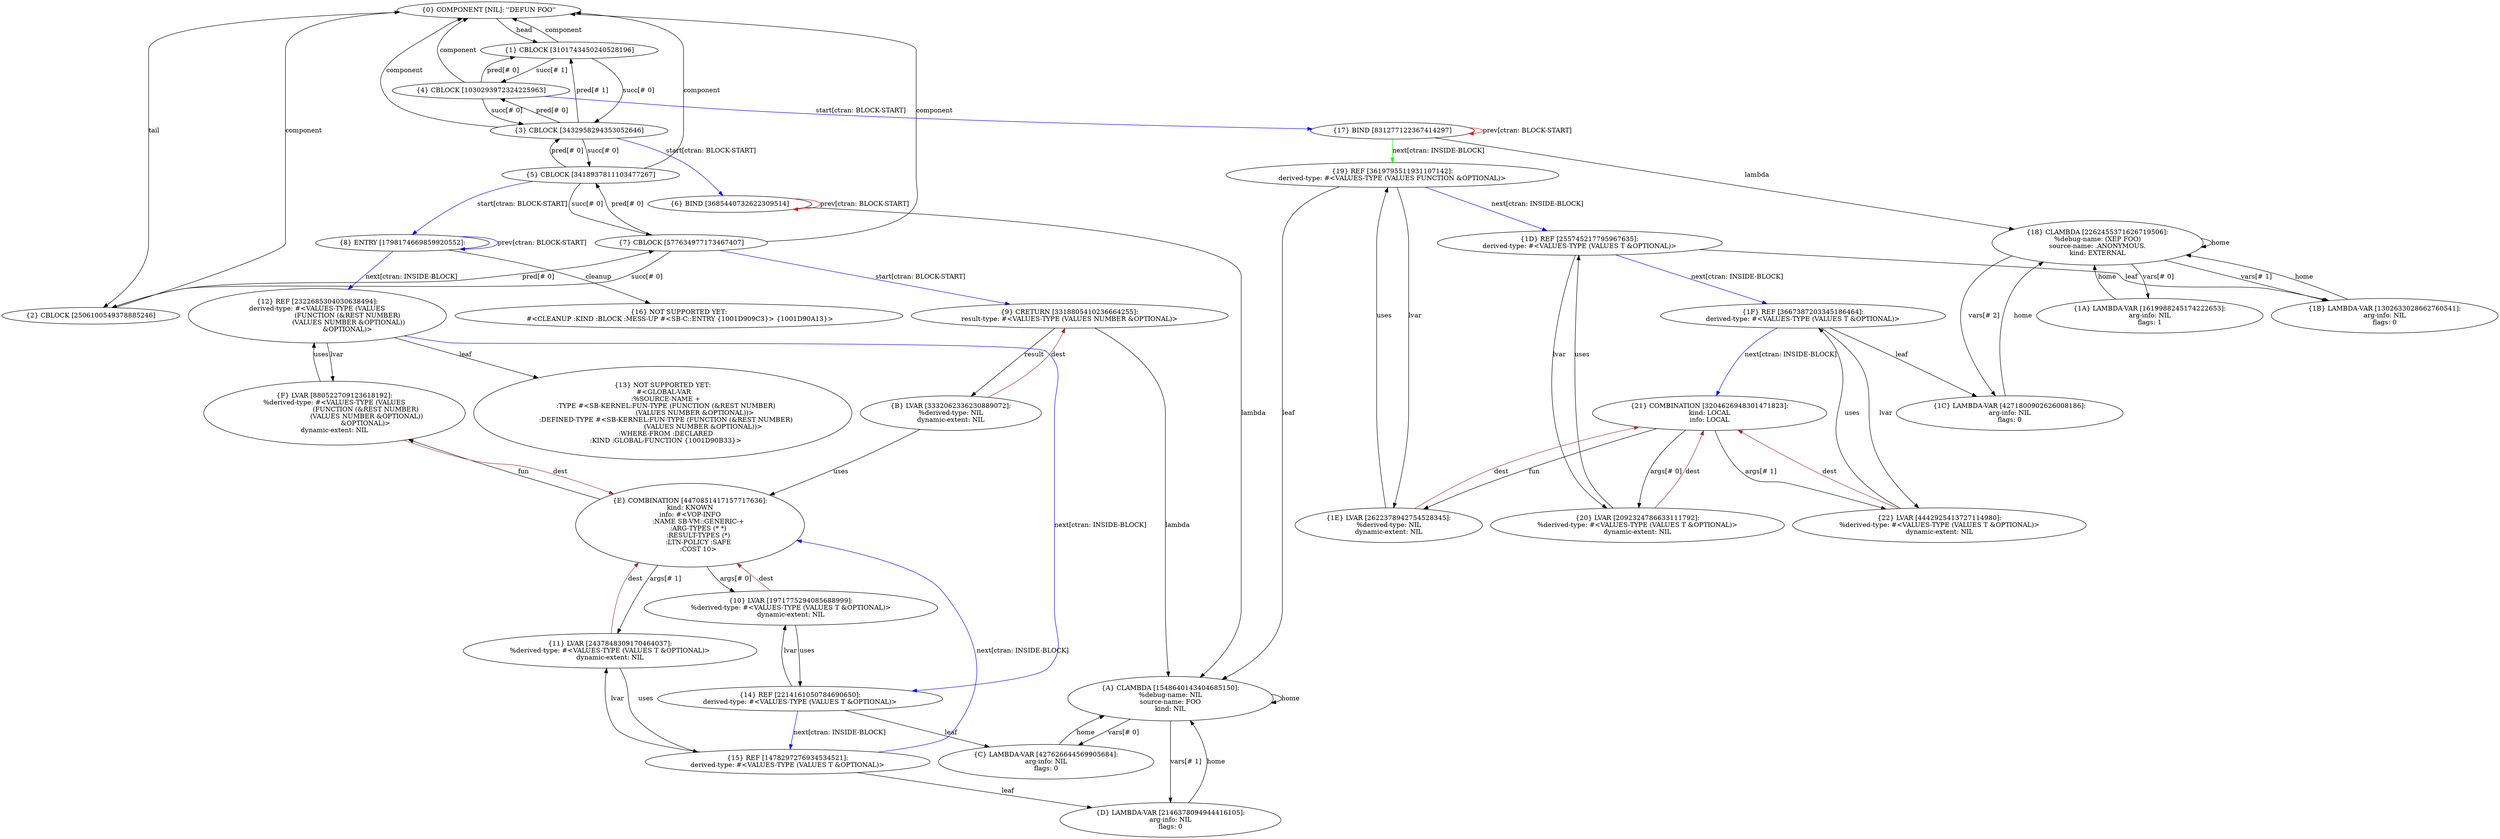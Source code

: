 digraph {
"{0} COMPONENT [NIL]: ''DEFUN FOO''" -> "{1} CBLOCK [3101743450240528196]"[label="head"];
"{0} COMPONENT [NIL]: ''DEFUN FOO''" -> "{2} CBLOCK [2506100549378885246]"[label="tail"];
"{1} CBLOCK [3101743450240528196]" -> "{0} COMPONENT [NIL]: ''DEFUN FOO''"[label="component"];
"{1} CBLOCK [3101743450240528196]" -> "{3} CBLOCK [3432958294353052646]"[label="succ[# 0]"];
"{1} CBLOCK [3101743450240528196]" -> "{4} CBLOCK [1030293972324225963]"[label="succ[# 1]"];
"{3} CBLOCK [3432958294353052646]" -> "{0} COMPONENT [NIL]: ''DEFUN FOO''"[label="component"];
"{3} CBLOCK [3432958294353052646]" -> "{5} CBLOCK [3418937811103477267]"[label="succ[# 0]"];
"{3} CBLOCK [3432958294353052646]" -> "{4} CBLOCK [1030293972324225963]"[label="pred[# 0]"];
"{3} CBLOCK [3432958294353052646]" -> "{1} CBLOCK [3101743450240528196]"[label="pred[# 1]"];
"{3} CBLOCK [3432958294353052646]" -> "{6} BIND [3685440732622309514]"[label="start[ctran: BLOCK-START]"color="blue"];
"{5} CBLOCK [3418937811103477267]" -> "{0} COMPONENT [NIL]: ''DEFUN FOO''"[label="component"];
"{5} CBLOCK [3418937811103477267]" -> "{7} CBLOCK [577634977173467407]"[label="succ[# 0]"];
"{5} CBLOCK [3418937811103477267]" -> "{3} CBLOCK [3432958294353052646]"[label="pred[# 0]"];
"{5} CBLOCK [3418937811103477267]" -> "{8} ENTRY [1798174669859920552]:
"[label="start[ctran: BLOCK-START]"color="blue"];
"{7} CBLOCK [577634977173467407]" -> "{0} COMPONENT [NIL]: ''DEFUN FOO''"[label="component"];
"{7} CBLOCK [577634977173467407]" -> "{2} CBLOCK [2506100549378885246]"[label="succ[# 0]"];
"{7} CBLOCK [577634977173467407]" -> "{5} CBLOCK [3418937811103477267]"[label="pred[# 0]"];
"{7} CBLOCK [577634977173467407]" -> "{9} CRETURN [3318805410236664255]:
result-type: #<VALUES-TYPE (VALUES NUMBER &OPTIONAL)>"[label="start[ctran: BLOCK-START]"color="blue"];
"{2} CBLOCK [2506100549378885246]" -> "{0} COMPONENT [NIL]: ''DEFUN FOO''"[label="component"];
"{2} CBLOCK [2506100549378885246]" -> "{7} CBLOCK [577634977173467407]"[label="pred[# 0]"];
"{9} CRETURN [3318805410236664255]:
result-type: #<VALUES-TYPE (VALUES NUMBER &OPTIONAL)>" -> "{A} CLAMBDA [1548640143404685150]:
%debug-name: NIL
source-name: FOO
kind: NIL"[label="lambda"];
"{9} CRETURN [3318805410236664255]:
result-type: #<VALUES-TYPE (VALUES NUMBER &OPTIONAL)>" -> "{B} LVAR [3332062336230889072]:
%derived-type: NIL
dynamic-extent: NIL"[label="result"];
"{A} CLAMBDA [1548640143404685150]:
%debug-name: NIL
source-name: FOO
kind: NIL" -> "{A} CLAMBDA [1548640143404685150]:
%debug-name: NIL
source-name: FOO
kind: NIL"[label="home"];
"{A} CLAMBDA [1548640143404685150]:
%debug-name: NIL
source-name: FOO
kind: NIL" -> "{C} LAMBDA-VAR [427626644569905684]:
arg-info: NIL
flags: 0"[label="vars[# 0]"];
"{A} CLAMBDA [1548640143404685150]:
%debug-name: NIL
source-name: FOO
kind: NIL" -> "{D} LAMBDA-VAR [2146378094944416105]:
arg-info: NIL
flags: 0"[label="vars[# 1]"];
"{C} LAMBDA-VAR [427626644569905684]:
arg-info: NIL
flags: 0" -> "{A} CLAMBDA [1548640143404685150]:
%debug-name: NIL
source-name: FOO
kind: NIL"[label="home"];
"{D} LAMBDA-VAR [2146378094944416105]:
arg-info: NIL
flags: 0" -> "{A} CLAMBDA [1548640143404685150]:
%debug-name: NIL
source-name: FOO
kind: NIL"[label="home"];
"{B} LVAR [3332062336230889072]:
%derived-type: NIL
dynamic-extent: NIL" -> "{9} CRETURN [3318805410236664255]:
result-type: #<VALUES-TYPE (VALUES NUMBER &OPTIONAL)>"[label="dest"color="brown"];
"{B} LVAR [3332062336230889072]:
%derived-type: NIL
dynamic-extent: NIL" -> "{E} COMBINATION [4470851417157717636]:
kind: KNOWN
info: #<VOP-INFO
        :NAME SB-VM::GENERIC-+
        :ARG-TYPES (* *)
        :RESULT-TYPES (*)
        :LTN-POLICY :SAFE
        :COST 10>"[label="uses"];
"{E} COMBINATION [4470851417157717636]:
kind: KNOWN
info: #<VOP-INFO
        :NAME SB-VM::GENERIC-+
        :ARG-TYPES (* *)
        :RESULT-TYPES (*)
        :LTN-POLICY :SAFE
        :COST 10>" -> "{F} LVAR [880522709123618192]:
%derived-type: #<VALUES-TYPE (VALUES
                              (FUNCTION (&REST NUMBER)
                               (VALUES NUMBER &OPTIONAL))
                              &OPTIONAL)>
dynamic-extent: NIL"[label="fun"];
"{E} COMBINATION [4470851417157717636]:
kind: KNOWN
info: #<VOP-INFO
        :NAME SB-VM::GENERIC-+
        :ARG-TYPES (* *)
        :RESULT-TYPES (*)
        :LTN-POLICY :SAFE
        :COST 10>" -> "{10} LVAR [1971775294085688999]:
%derived-type: #<VALUES-TYPE (VALUES T &OPTIONAL)>
dynamic-extent: NIL"[label="args[# 0]"];
"{E} COMBINATION [4470851417157717636]:
kind: KNOWN
info: #<VOP-INFO
        :NAME SB-VM::GENERIC-+
        :ARG-TYPES (* *)
        :RESULT-TYPES (*)
        :LTN-POLICY :SAFE
        :COST 10>" -> "{11} LVAR [2437848309170464037]:
%derived-type: #<VALUES-TYPE (VALUES T &OPTIONAL)>
dynamic-extent: NIL"[label="args[# 1]"];
"{F} LVAR [880522709123618192]:
%derived-type: #<VALUES-TYPE (VALUES
                              (FUNCTION (&REST NUMBER)
                               (VALUES NUMBER &OPTIONAL))
                              &OPTIONAL)>
dynamic-extent: NIL" -> "{E} COMBINATION [4470851417157717636]:
kind: KNOWN
info: #<VOP-INFO
        :NAME SB-VM::GENERIC-+
        :ARG-TYPES (* *)
        :RESULT-TYPES (*)
        :LTN-POLICY :SAFE
        :COST 10>"[label="dest"color="brown"];
"{F} LVAR [880522709123618192]:
%derived-type: #<VALUES-TYPE (VALUES
                              (FUNCTION (&REST NUMBER)
                               (VALUES NUMBER &OPTIONAL))
                              &OPTIONAL)>
dynamic-extent: NIL" -> "{12} REF [2322685304030638494]:
derived-type: #<VALUES-TYPE (VALUES
                             (FUNCTION (&REST NUMBER)
                              (VALUES NUMBER &OPTIONAL))
                             &OPTIONAL)>"[label="uses"];
"{12} REF [2322685304030638494]:
derived-type: #<VALUES-TYPE (VALUES
                             (FUNCTION (&REST NUMBER)
                              (VALUES NUMBER &OPTIONAL))
                             &OPTIONAL)>" -> "{13} NOT SUPPORTED YET:
 #<GLOBAL-VAR
   :%SOURCE-NAME +
   :TYPE #<SB-KERNEL:FUN-TYPE (FUNCTION (&REST NUMBER)
                               (VALUES NUMBER &OPTIONAL))>
   :DEFINED-TYPE #<SB-KERNEL:FUN-TYPE (FUNCTION (&REST NUMBER)
                                       (VALUES NUMBER &OPTIONAL))>
   :WHERE-FROM :DECLARED
   :KIND :GLOBAL-FUNCTION {1001D90B33}>"[label="leaf"];
"{12} REF [2322685304030638494]:
derived-type: #<VALUES-TYPE (VALUES
                             (FUNCTION (&REST NUMBER)
                              (VALUES NUMBER &OPTIONAL))
                             &OPTIONAL)>" -> "{14} REF [2214161050784690650]:
derived-type: #<VALUES-TYPE (VALUES T &OPTIONAL)>"[label="next[ctran: INSIDE-BLOCK]"color="blue"];
"{12} REF [2322685304030638494]:
derived-type: #<VALUES-TYPE (VALUES
                             (FUNCTION (&REST NUMBER)
                              (VALUES NUMBER &OPTIONAL))
                             &OPTIONAL)>" -> "{F} LVAR [880522709123618192]:
%derived-type: #<VALUES-TYPE (VALUES
                              (FUNCTION (&REST NUMBER)
                               (VALUES NUMBER &OPTIONAL))
                              &OPTIONAL)>
dynamic-extent: NIL"[label="lvar"];
"{14} REF [2214161050784690650]:
derived-type: #<VALUES-TYPE (VALUES T &OPTIONAL)>" -> "{C} LAMBDA-VAR [427626644569905684]:
arg-info: NIL
flags: 0"[label="leaf"];
"{14} REF [2214161050784690650]:
derived-type: #<VALUES-TYPE (VALUES T &OPTIONAL)>" -> "{15} REF [1478297276934534521]:
derived-type: #<VALUES-TYPE (VALUES T &OPTIONAL)>"[label="next[ctran: INSIDE-BLOCK]"color="blue"];
"{14} REF [2214161050784690650]:
derived-type: #<VALUES-TYPE (VALUES T &OPTIONAL)>" -> "{10} LVAR [1971775294085688999]:
%derived-type: #<VALUES-TYPE (VALUES T &OPTIONAL)>
dynamic-extent: NIL"[label="lvar"];
"{15} REF [1478297276934534521]:
derived-type: #<VALUES-TYPE (VALUES T &OPTIONAL)>" -> "{D} LAMBDA-VAR [2146378094944416105]:
arg-info: NIL
flags: 0"[label="leaf"];
"{15} REF [1478297276934534521]:
derived-type: #<VALUES-TYPE (VALUES T &OPTIONAL)>" -> "{E} COMBINATION [4470851417157717636]:
kind: KNOWN
info: #<VOP-INFO
        :NAME SB-VM::GENERIC-+
        :ARG-TYPES (* *)
        :RESULT-TYPES (*)
        :LTN-POLICY :SAFE
        :COST 10>"[label="next[ctran: INSIDE-BLOCK]"color="blue"];
"{15} REF [1478297276934534521]:
derived-type: #<VALUES-TYPE (VALUES T &OPTIONAL)>" -> "{11} LVAR [2437848309170464037]:
%derived-type: #<VALUES-TYPE (VALUES T &OPTIONAL)>
dynamic-extent: NIL"[label="lvar"];
"{11} LVAR [2437848309170464037]:
%derived-type: #<VALUES-TYPE (VALUES T &OPTIONAL)>
dynamic-extent: NIL" -> "{E} COMBINATION [4470851417157717636]:
kind: KNOWN
info: #<VOP-INFO
        :NAME SB-VM::GENERIC-+
        :ARG-TYPES (* *)
        :RESULT-TYPES (*)
        :LTN-POLICY :SAFE
        :COST 10>"[label="dest"color="brown"];
"{11} LVAR [2437848309170464037]:
%derived-type: #<VALUES-TYPE (VALUES T &OPTIONAL)>
dynamic-extent: NIL" -> "{15} REF [1478297276934534521]:
derived-type: #<VALUES-TYPE (VALUES T &OPTIONAL)>"[label="uses"];
"{10} LVAR [1971775294085688999]:
%derived-type: #<VALUES-TYPE (VALUES T &OPTIONAL)>
dynamic-extent: NIL" -> "{E} COMBINATION [4470851417157717636]:
kind: KNOWN
info: #<VOP-INFO
        :NAME SB-VM::GENERIC-+
        :ARG-TYPES (* *)
        :RESULT-TYPES (*)
        :LTN-POLICY :SAFE
        :COST 10>"[label="dest"color="brown"];
"{10} LVAR [1971775294085688999]:
%derived-type: #<VALUES-TYPE (VALUES T &OPTIONAL)>
dynamic-extent: NIL" -> "{14} REF [2214161050784690650]:
derived-type: #<VALUES-TYPE (VALUES T &OPTIONAL)>"[label="uses"];
"{8} ENTRY [1798174669859920552]:
" -> "{16} NOT SUPPORTED YET:
 #<CLEANUP :KIND :BLOCK :MESS-UP #<SB-C::ENTRY {1001D909C3}> {1001D90A13}>"[label="cleanup"];
"{8} ENTRY [1798174669859920552]:
" -> "{12} REF [2322685304030638494]:
derived-type: #<VALUES-TYPE (VALUES
                             (FUNCTION (&REST NUMBER)
                              (VALUES NUMBER &OPTIONAL))
                             &OPTIONAL)>"[label="next[ctran: INSIDE-BLOCK]"color="blue"];
"{8} ENTRY [1798174669859920552]:
" -> "{8} ENTRY [1798174669859920552]:
"[label="prev[ctran: BLOCK-START]"color="blue"];
"{4} CBLOCK [1030293972324225963]" -> "{0} COMPONENT [NIL]: ''DEFUN FOO''"[label="component"];
"{4} CBLOCK [1030293972324225963]" -> "{3} CBLOCK [3432958294353052646]"[label="succ[# 0]"];
"{4} CBLOCK [1030293972324225963]" -> "{1} CBLOCK [3101743450240528196]"[label="pred[# 0]"];
"{4} CBLOCK [1030293972324225963]" -> "{17} BIND [831277122367414297]"[label="start[ctran: BLOCK-START]"color="blue"];
"{17} BIND [831277122367414297]" -> "{18} CLAMBDA [2262455371626719506]:
%debug-name: (XEP FOO)
source-name: .ANONYMOUS.
kind: EXTERNAL"[label="lambda"];
"{17} BIND [831277122367414297]" -> "{19} REF [3619795511931107142]:
derived-type: #<VALUES-TYPE (VALUES FUNCTION &OPTIONAL)>"[label="next[ctran: INSIDE-BLOCK]"color="green"];
"{17} BIND [831277122367414297]" -> "{17} BIND [831277122367414297]"[label="prev[ctran: BLOCK-START]"color="red"];
"{18} CLAMBDA [2262455371626719506]:
%debug-name: (XEP FOO)
source-name: .ANONYMOUS.
kind: EXTERNAL" -> "{18} CLAMBDA [2262455371626719506]:
%debug-name: (XEP FOO)
source-name: .ANONYMOUS.
kind: EXTERNAL"[label="home"];
"{18} CLAMBDA [2262455371626719506]:
%debug-name: (XEP FOO)
source-name: .ANONYMOUS.
kind: EXTERNAL" -> "{1A} LAMBDA-VAR [1619988245174222653]:
arg-info: NIL
flags: 1"[label="vars[# 0]"];
"{18} CLAMBDA [2262455371626719506]:
%debug-name: (XEP FOO)
source-name: .ANONYMOUS.
kind: EXTERNAL" -> "{1B} LAMBDA-VAR [1302633028662760541]:
arg-info: NIL
flags: 0"[label="vars[# 1]"];
"{18} CLAMBDA [2262455371626719506]:
%debug-name: (XEP FOO)
source-name: .ANONYMOUS.
kind: EXTERNAL" -> "{1C} LAMBDA-VAR [4271800902626008186]:
arg-info: NIL
flags: 0"[label="vars[# 2]"];
"{1A} LAMBDA-VAR [1619988245174222653]:
arg-info: NIL
flags: 1" -> "{18} CLAMBDA [2262455371626719506]:
%debug-name: (XEP FOO)
source-name: .ANONYMOUS.
kind: EXTERNAL"[label="home"];
"{1B} LAMBDA-VAR [1302633028662760541]:
arg-info: NIL
flags: 0" -> "{18} CLAMBDA [2262455371626719506]:
%debug-name: (XEP FOO)
source-name: .ANONYMOUS.
kind: EXTERNAL"[label="home"];
"{1C} LAMBDA-VAR [4271800902626008186]:
arg-info: NIL
flags: 0" -> "{18} CLAMBDA [2262455371626719506]:
%debug-name: (XEP FOO)
source-name: .ANONYMOUS.
kind: EXTERNAL"[label="home"];
"{19} REF [3619795511931107142]:
derived-type: #<VALUES-TYPE (VALUES FUNCTION &OPTIONAL)>" -> "{A} CLAMBDA [1548640143404685150]:
%debug-name: NIL
source-name: FOO
kind: NIL"[label="leaf"];
"{19} REF [3619795511931107142]:
derived-type: #<VALUES-TYPE (VALUES FUNCTION &OPTIONAL)>" -> "{1D} REF [255745217795967635]:
derived-type: #<VALUES-TYPE (VALUES T &OPTIONAL)>"[label="next[ctran: INSIDE-BLOCK]"color="blue"];
"{19} REF [3619795511931107142]:
derived-type: #<VALUES-TYPE (VALUES FUNCTION &OPTIONAL)>" -> "{1E} LVAR [2622378942754528345]:
%derived-type: NIL
dynamic-extent: NIL"[label="lvar"];
"{1D} REF [255745217795967635]:
derived-type: #<VALUES-TYPE (VALUES T &OPTIONAL)>" -> "{1B} LAMBDA-VAR [1302633028662760541]:
arg-info: NIL
flags: 0"[label="leaf"];
"{1D} REF [255745217795967635]:
derived-type: #<VALUES-TYPE (VALUES T &OPTIONAL)>" -> "{1F} REF [3667387203345186464]:
derived-type: #<VALUES-TYPE (VALUES T &OPTIONAL)>"[label="next[ctran: INSIDE-BLOCK]"color="blue"];
"{1D} REF [255745217795967635]:
derived-type: #<VALUES-TYPE (VALUES T &OPTIONAL)>" -> "{20} LVAR [2092324786633111792]:
%derived-type: #<VALUES-TYPE (VALUES T &OPTIONAL)>
dynamic-extent: NIL"[label="lvar"];
"{1F} REF [3667387203345186464]:
derived-type: #<VALUES-TYPE (VALUES T &OPTIONAL)>" -> "{1C} LAMBDA-VAR [4271800902626008186]:
arg-info: NIL
flags: 0"[label="leaf"];
"{1F} REF [3667387203345186464]:
derived-type: #<VALUES-TYPE (VALUES T &OPTIONAL)>" -> "{21} COMBINATION [3204626948301471823]:
kind: LOCAL
info: LOCAL"[label="next[ctran: INSIDE-BLOCK]"color="blue"];
"{1F} REF [3667387203345186464]:
derived-type: #<VALUES-TYPE (VALUES T &OPTIONAL)>" -> "{22} LVAR [4442925413727114980]:
%derived-type: #<VALUES-TYPE (VALUES T &OPTIONAL)>
dynamic-extent: NIL"[label="lvar"];
"{21} COMBINATION [3204626948301471823]:
kind: LOCAL
info: LOCAL" -> "{1E} LVAR [2622378942754528345]:
%derived-type: NIL
dynamic-extent: NIL"[label="fun"];
"{21} COMBINATION [3204626948301471823]:
kind: LOCAL
info: LOCAL" -> "{20} LVAR [2092324786633111792]:
%derived-type: #<VALUES-TYPE (VALUES T &OPTIONAL)>
dynamic-extent: NIL"[label="args[# 0]"];
"{21} COMBINATION [3204626948301471823]:
kind: LOCAL
info: LOCAL" -> "{22} LVAR [4442925413727114980]:
%derived-type: #<VALUES-TYPE (VALUES T &OPTIONAL)>
dynamic-extent: NIL"[label="args[# 1]"];
"{1E} LVAR [2622378942754528345]:
%derived-type: NIL
dynamic-extent: NIL" -> "{21} COMBINATION [3204626948301471823]:
kind: LOCAL
info: LOCAL"[label="dest"color="brown"];
"{1E} LVAR [2622378942754528345]:
%derived-type: NIL
dynamic-extent: NIL" -> "{19} REF [3619795511931107142]:
derived-type: #<VALUES-TYPE (VALUES FUNCTION &OPTIONAL)>"[label="uses"];
"{20} LVAR [2092324786633111792]:
%derived-type: #<VALUES-TYPE (VALUES T &OPTIONAL)>
dynamic-extent: NIL" -> "{21} COMBINATION [3204626948301471823]:
kind: LOCAL
info: LOCAL"[label="dest"color="brown"];
"{20} LVAR [2092324786633111792]:
%derived-type: #<VALUES-TYPE (VALUES T &OPTIONAL)>
dynamic-extent: NIL" -> "{1D} REF [255745217795967635]:
derived-type: #<VALUES-TYPE (VALUES T &OPTIONAL)>"[label="uses"];
"{22} LVAR [4442925413727114980]:
%derived-type: #<VALUES-TYPE (VALUES T &OPTIONAL)>
dynamic-extent: NIL" -> "{21} COMBINATION [3204626948301471823]:
kind: LOCAL
info: LOCAL"[label="dest"color="brown"];
"{22} LVAR [4442925413727114980]:
%derived-type: #<VALUES-TYPE (VALUES T &OPTIONAL)>
dynamic-extent: NIL" -> "{1F} REF [3667387203345186464]:
derived-type: #<VALUES-TYPE (VALUES T &OPTIONAL)>"[label="uses"];
"{6} BIND [3685440732622309514]" -> "{A} CLAMBDA [1548640143404685150]:
%debug-name: NIL
source-name: FOO
kind: NIL"[label="lambda"];
"{6} BIND [3685440732622309514]" -> "{6} BIND [3685440732622309514]"[label="prev[ctran: BLOCK-START]"color="red"];
}